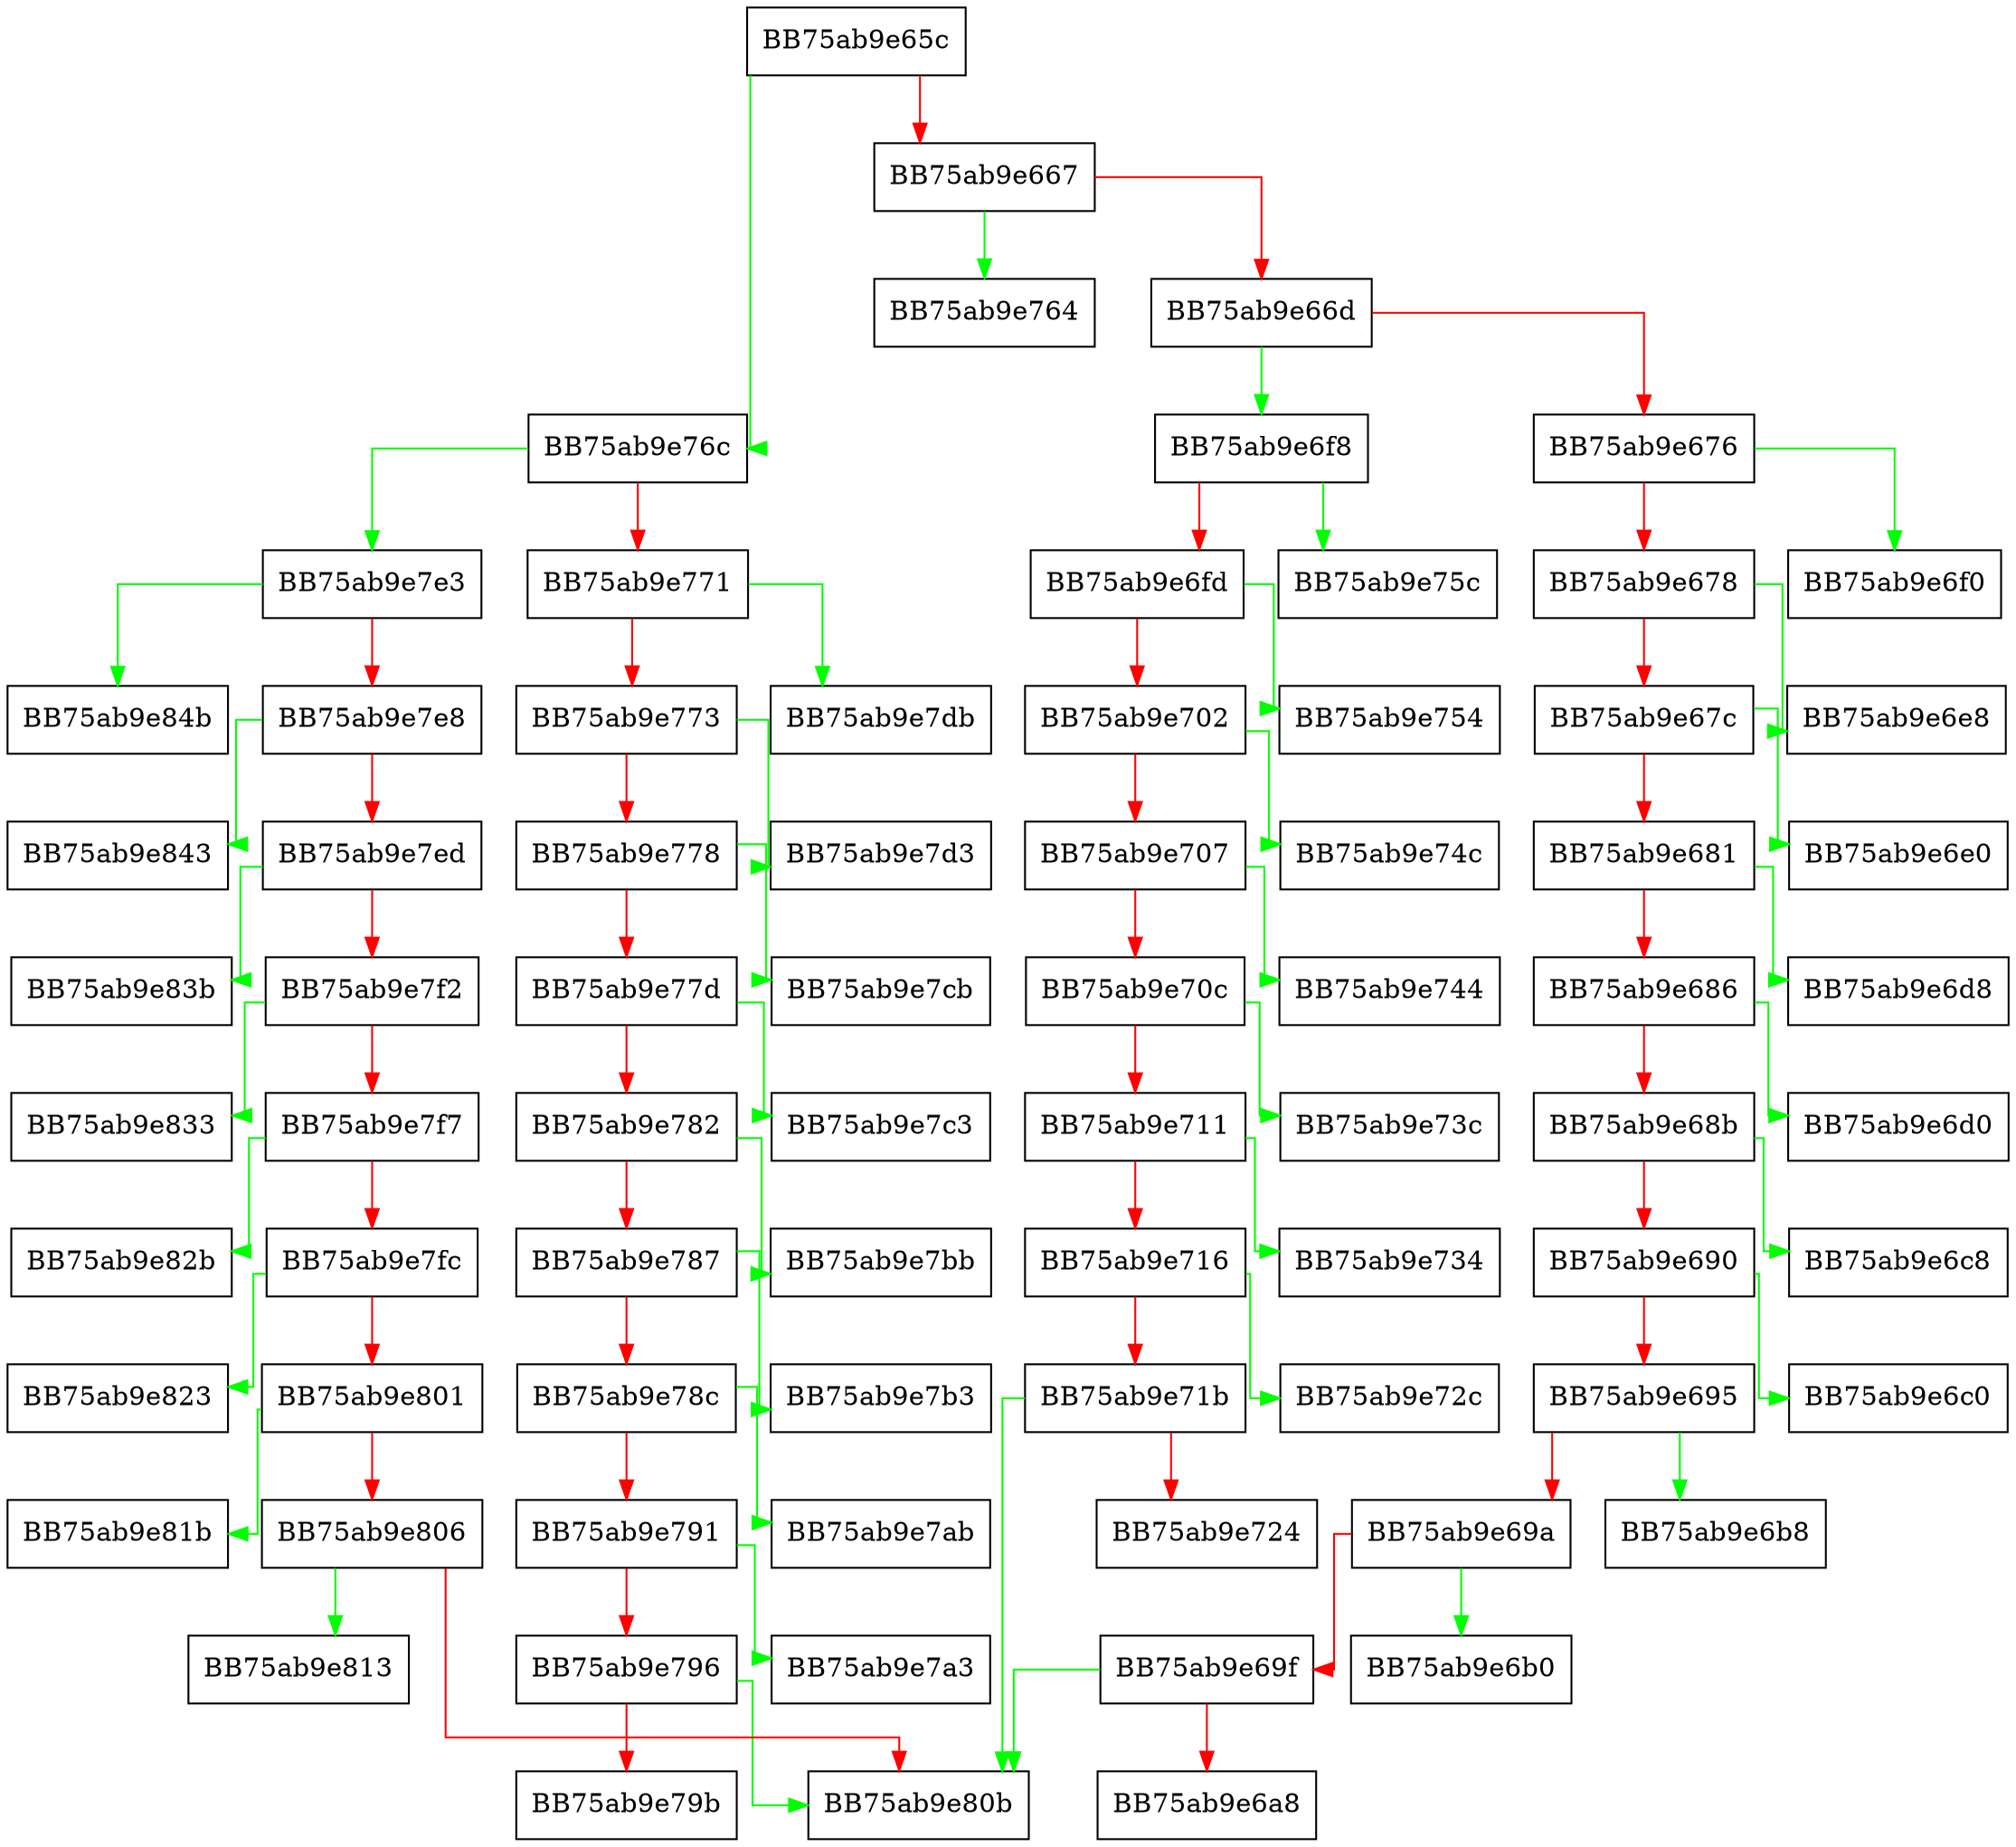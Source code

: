 digraph FtpCommandToString {
  node [shape="box"];
  graph [splines=ortho];
  BB75ab9e65c -> BB75ab9e76c [color="green"];
  BB75ab9e65c -> BB75ab9e667 [color="red"];
  BB75ab9e667 -> BB75ab9e764 [color="green"];
  BB75ab9e667 -> BB75ab9e66d [color="red"];
  BB75ab9e66d -> BB75ab9e6f8 [color="green"];
  BB75ab9e66d -> BB75ab9e676 [color="red"];
  BB75ab9e676 -> BB75ab9e6f0 [color="green"];
  BB75ab9e676 -> BB75ab9e678 [color="red"];
  BB75ab9e678 -> BB75ab9e6e8 [color="green"];
  BB75ab9e678 -> BB75ab9e67c [color="red"];
  BB75ab9e67c -> BB75ab9e6e0 [color="green"];
  BB75ab9e67c -> BB75ab9e681 [color="red"];
  BB75ab9e681 -> BB75ab9e6d8 [color="green"];
  BB75ab9e681 -> BB75ab9e686 [color="red"];
  BB75ab9e686 -> BB75ab9e6d0 [color="green"];
  BB75ab9e686 -> BB75ab9e68b [color="red"];
  BB75ab9e68b -> BB75ab9e6c8 [color="green"];
  BB75ab9e68b -> BB75ab9e690 [color="red"];
  BB75ab9e690 -> BB75ab9e6c0 [color="green"];
  BB75ab9e690 -> BB75ab9e695 [color="red"];
  BB75ab9e695 -> BB75ab9e6b8 [color="green"];
  BB75ab9e695 -> BB75ab9e69a [color="red"];
  BB75ab9e69a -> BB75ab9e6b0 [color="green"];
  BB75ab9e69a -> BB75ab9e69f [color="red"];
  BB75ab9e69f -> BB75ab9e80b [color="green"];
  BB75ab9e69f -> BB75ab9e6a8 [color="red"];
  BB75ab9e6f8 -> BB75ab9e75c [color="green"];
  BB75ab9e6f8 -> BB75ab9e6fd [color="red"];
  BB75ab9e6fd -> BB75ab9e754 [color="green"];
  BB75ab9e6fd -> BB75ab9e702 [color="red"];
  BB75ab9e702 -> BB75ab9e74c [color="green"];
  BB75ab9e702 -> BB75ab9e707 [color="red"];
  BB75ab9e707 -> BB75ab9e744 [color="green"];
  BB75ab9e707 -> BB75ab9e70c [color="red"];
  BB75ab9e70c -> BB75ab9e73c [color="green"];
  BB75ab9e70c -> BB75ab9e711 [color="red"];
  BB75ab9e711 -> BB75ab9e734 [color="green"];
  BB75ab9e711 -> BB75ab9e716 [color="red"];
  BB75ab9e716 -> BB75ab9e72c [color="green"];
  BB75ab9e716 -> BB75ab9e71b [color="red"];
  BB75ab9e71b -> BB75ab9e80b [color="green"];
  BB75ab9e71b -> BB75ab9e724 [color="red"];
  BB75ab9e76c -> BB75ab9e7e3 [color="green"];
  BB75ab9e76c -> BB75ab9e771 [color="red"];
  BB75ab9e771 -> BB75ab9e7db [color="green"];
  BB75ab9e771 -> BB75ab9e773 [color="red"];
  BB75ab9e773 -> BB75ab9e7d3 [color="green"];
  BB75ab9e773 -> BB75ab9e778 [color="red"];
  BB75ab9e778 -> BB75ab9e7cb [color="green"];
  BB75ab9e778 -> BB75ab9e77d [color="red"];
  BB75ab9e77d -> BB75ab9e7c3 [color="green"];
  BB75ab9e77d -> BB75ab9e782 [color="red"];
  BB75ab9e782 -> BB75ab9e7bb [color="green"];
  BB75ab9e782 -> BB75ab9e787 [color="red"];
  BB75ab9e787 -> BB75ab9e7b3 [color="green"];
  BB75ab9e787 -> BB75ab9e78c [color="red"];
  BB75ab9e78c -> BB75ab9e7ab [color="green"];
  BB75ab9e78c -> BB75ab9e791 [color="red"];
  BB75ab9e791 -> BB75ab9e7a3 [color="green"];
  BB75ab9e791 -> BB75ab9e796 [color="red"];
  BB75ab9e796 -> BB75ab9e80b [color="green"];
  BB75ab9e796 -> BB75ab9e79b [color="red"];
  BB75ab9e7e3 -> BB75ab9e84b [color="green"];
  BB75ab9e7e3 -> BB75ab9e7e8 [color="red"];
  BB75ab9e7e8 -> BB75ab9e843 [color="green"];
  BB75ab9e7e8 -> BB75ab9e7ed [color="red"];
  BB75ab9e7ed -> BB75ab9e83b [color="green"];
  BB75ab9e7ed -> BB75ab9e7f2 [color="red"];
  BB75ab9e7f2 -> BB75ab9e833 [color="green"];
  BB75ab9e7f2 -> BB75ab9e7f7 [color="red"];
  BB75ab9e7f7 -> BB75ab9e82b [color="green"];
  BB75ab9e7f7 -> BB75ab9e7fc [color="red"];
  BB75ab9e7fc -> BB75ab9e823 [color="green"];
  BB75ab9e7fc -> BB75ab9e801 [color="red"];
  BB75ab9e801 -> BB75ab9e81b [color="green"];
  BB75ab9e801 -> BB75ab9e806 [color="red"];
  BB75ab9e806 -> BB75ab9e813 [color="green"];
  BB75ab9e806 -> BB75ab9e80b [color="red"];
}